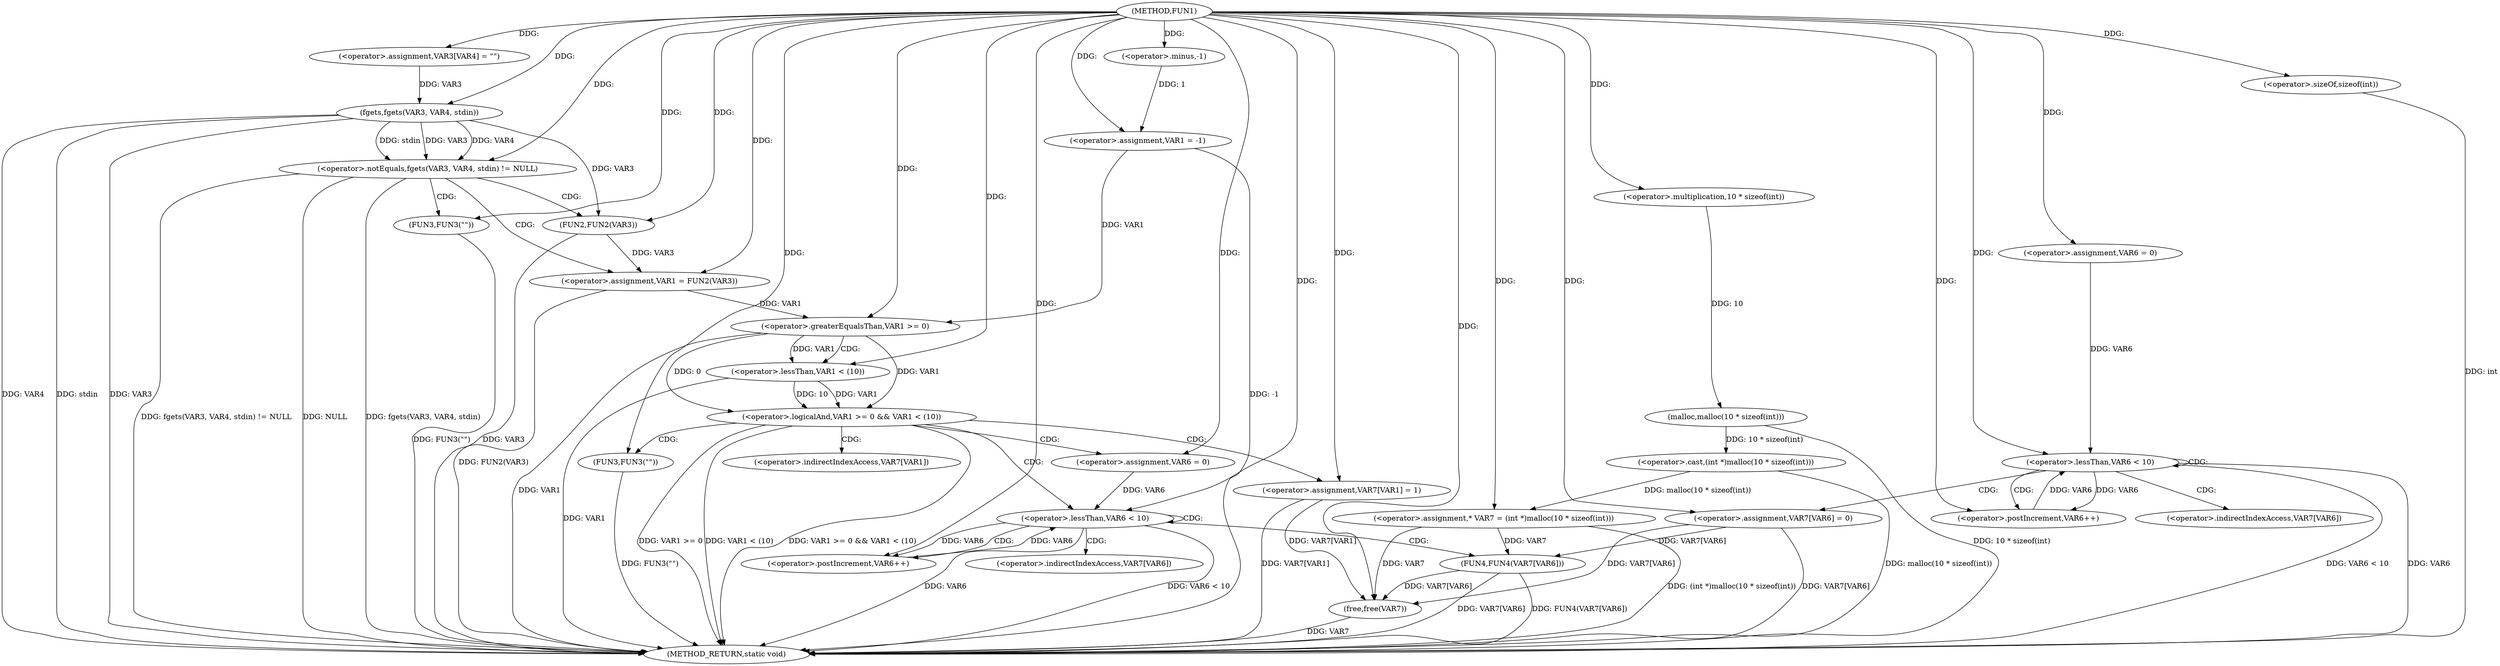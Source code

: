digraph FUN1 {  
"1000100" [label = "(METHOD,FUN1)" ]
"1000193" [label = "(METHOD_RETURN,static void)" ]
"1000103" [label = "(<operator>.assignment,VAR1 = -1)" ]
"1000105" [label = "(<operator>.minus,-1)" ]
"1000111" [label = "(<operator>.assignment,VAR3[VAR4] = \"\")" ]
"1000115" [label = "(<operator>.notEquals,fgets(VAR3, VAR4, stdin) != NULL)" ]
"1000116" [label = "(fgets,fgets(VAR3, VAR4, stdin))" ]
"1000122" [label = "(<operator>.assignment,VAR1 = FUN2(VAR3))" ]
"1000124" [label = "(FUN2,FUN2(VAR3))" ]
"1000128" [label = "(FUN3,FUN3(\"\"))" ]
"1000135" [label = "(<operator>.assignment,* VAR7 = (int *)malloc(10 * sizeof(int)))" ]
"1000137" [label = "(<operator>.cast,(int *)malloc(10 * sizeof(int)))" ]
"1000139" [label = "(malloc,malloc(10 * sizeof(int)))" ]
"1000140" [label = "(<operator>.multiplication,10 * sizeof(int))" ]
"1000142" [label = "(<operator>.sizeOf,sizeof(int))" ]
"1000145" [label = "(<operator>.assignment,VAR6 = 0)" ]
"1000148" [label = "(<operator>.lessThan,VAR6 < 10)" ]
"1000151" [label = "(<operator>.postIncrement,VAR6++)" ]
"1000154" [label = "(<operator>.assignment,VAR7[VAR6] = 0)" ]
"1000160" [label = "(<operator>.logicalAnd,VAR1 >= 0 && VAR1 < (10))" ]
"1000161" [label = "(<operator>.greaterEqualsThan,VAR1 >= 0)" ]
"1000164" [label = "(<operator>.lessThan,VAR1 < (10))" ]
"1000168" [label = "(<operator>.assignment,VAR7[VAR1] = 1)" ]
"1000174" [label = "(<operator>.assignment,VAR6 = 0)" ]
"1000177" [label = "(<operator>.lessThan,VAR6 < 10)" ]
"1000180" [label = "(<operator>.postIncrement,VAR6++)" ]
"1000183" [label = "(FUN4,FUN4(VAR7[VAR6]))" ]
"1000189" [label = "(FUN3,FUN3(\"\"))" ]
"1000191" [label = "(free,free(VAR7))" ]
"1000155" [label = "(<operator>.indirectIndexAccess,VAR7[VAR6])" ]
"1000169" [label = "(<operator>.indirectIndexAccess,VAR7[VAR1])" ]
"1000184" [label = "(<operator>.indirectIndexAccess,VAR7[VAR6])" ]
  "1000124" -> "1000193"  [ label = "DDG: VAR3"] 
  "1000168" -> "1000193"  [ label = "DDG: VAR7[VAR1]"] 
  "1000103" -> "1000193"  [ label = "DDG: -1"] 
  "1000137" -> "1000193"  [ label = "DDG: malloc(10 * sizeof(int))"] 
  "1000116" -> "1000193"  [ label = "DDG: VAR4"] 
  "1000177" -> "1000193"  [ label = "DDG: VAR6 < 10"] 
  "1000128" -> "1000193"  [ label = "DDG: FUN3(\"\")"] 
  "1000116" -> "1000193"  [ label = "DDG: stdin"] 
  "1000161" -> "1000193"  [ label = "DDG: VAR1"] 
  "1000177" -> "1000193"  [ label = "DDG: VAR6"] 
  "1000116" -> "1000193"  [ label = "DDG: VAR3"] 
  "1000160" -> "1000193"  [ label = "DDG: VAR1 < (10)"] 
  "1000160" -> "1000193"  [ label = "DDG: VAR1 >= 0 && VAR1 < (10)"] 
  "1000189" -> "1000193"  [ label = "DDG: FUN3(\"\")"] 
  "1000139" -> "1000193"  [ label = "DDG: 10 * sizeof(int)"] 
  "1000183" -> "1000193"  [ label = "DDG: VAR7[VAR6]"] 
  "1000154" -> "1000193"  [ label = "DDG: VAR7[VAR6]"] 
  "1000115" -> "1000193"  [ label = "DDG: fgets(VAR3, VAR4, stdin) != NULL"] 
  "1000148" -> "1000193"  [ label = "DDG: VAR6"] 
  "1000148" -> "1000193"  [ label = "DDG: VAR6 < 10"] 
  "1000115" -> "1000193"  [ label = "DDG: NULL"] 
  "1000142" -> "1000193"  [ label = "DDG: int"] 
  "1000115" -> "1000193"  [ label = "DDG: fgets(VAR3, VAR4, stdin)"] 
  "1000183" -> "1000193"  [ label = "DDG: FUN4(VAR7[VAR6])"] 
  "1000191" -> "1000193"  [ label = "DDG: VAR7"] 
  "1000160" -> "1000193"  [ label = "DDG: VAR1 >= 0"] 
  "1000135" -> "1000193"  [ label = "DDG: (int *)malloc(10 * sizeof(int))"] 
  "1000122" -> "1000193"  [ label = "DDG: FUN2(VAR3)"] 
  "1000164" -> "1000193"  [ label = "DDG: VAR1"] 
  "1000105" -> "1000103"  [ label = "DDG: 1"] 
  "1000100" -> "1000103"  [ label = "DDG: "] 
  "1000100" -> "1000105"  [ label = "DDG: "] 
  "1000100" -> "1000111"  [ label = "DDG: "] 
  "1000116" -> "1000115"  [ label = "DDG: VAR3"] 
  "1000116" -> "1000115"  [ label = "DDG: VAR4"] 
  "1000116" -> "1000115"  [ label = "DDG: stdin"] 
  "1000111" -> "1000116"  [ label = "DDG: VAR3"] 
  "1000100" -> "1000116"  [ label = "DDG: "] 
  "1000100" -> "1000115"  [ label = "DDG: "] 
  "1000124" -> "1000122"  [ label = "DDG: VAR3"] 
  "1000100" -> "1000122"  [ label = "DDG: "] 
  "1000116" -> "1000124"  [ label = "DDG: VAR3"] 
  "1000100" -> "1000124"  [ label = "DDG: "] 
  "1000100" -> "1000128"  [ label = "DDG: "] 
  "1000137" -> "1000135"  [ label = "DDG: malloc(10 * sizeof(int))"] 
  "1000100" -> "1000135"  [ label = "DDG: "] 
  "1000139" -> "1000137"  [ label = "DDG: 10 * sizeof(int)"] 
  "1000140" -> "1000139"  [ label = "DDG: 10"] 
  "1000100" -> "1000140"  [ label = "DDG: "] 
  "1000100" -> "1000142"  [ label = "DDG: "] 
  "1000100" -> "1000145"  [ label = "DDG: "] 
  "1000151" -> "1000148"  [ label = "DDG: VAR6"] 
  "1000145" -> "1000148"  [ label = "DDG: VAR6"] 
  "1000100" -> "1000148"  [ label = "DDG: "] 
  "1000148" -> "1000151"  [ label = "DDG: VAR6"] 
  "1000100" -> "1000151"  [ label = "DDG: "] 
  "1000100" -> "1000154"  [ label = "DDG: "] 
  "1000161" -> "1000160"  [ label = "DDG: VAR1"] 
  "1000161" -> "1000160"  [ label = "DDG: 0"] 
  "1000103" -> "1000161"  [ label = "DDG: VAR1"] 
  "1000122" -> "1000161"  [ label = "DDG: VAR1"] 
  "1000100" -> "1000161"  [ label = "DDG: "] 
  "1000164" -> "1000160"  [ label = "DDG: VAR1"] 
  "1000164" -> "1000160"  [ label = "DDG: 10"] 
  "1000161" -> "1000164"  [ label = "DDG: VAR1"] 
  "1000100" -> "1000164"  [ label = "DDG: "] 
  "1000100" -> "1000168"  [ label = "DDG: "] 
  "1000100" -> "1000174"  [ label = "DDG: "] 
  "1000180" -> "1000177"  [ label = "DDG: VAR6"] 
  "1000174" -> "1000177"  [ label = "DDG: VAR6"] 
  "1000100" -> "1000177"  [ label = "DDG: "] 
  "1000177" -> "1000180"  [ label = "DDG: VAR6"] 
  "1000100" -> "1000180"  [ label = "DDG: "] 
  "1000154" -> "1000183"  [ label = "DDG: VAR7[VAR6]"] 
  "1000135" -> "1000183"  [ label = "DDG: VAR7"] 
  "1000100" -> "1000189"  [ label = "DDG: "] 
  "1000168" -> "1000191"  [ label = "DDG: VAR7[VAR1]"] 
  "1000183" -> "1000191"  [ label = "DDG: VAR7[VAR6]"] 
  "1000154" -> "1000191"  [ label = "DDG: VAR7[VAR6]"] 
  "1000135" -> "1000191"  [ label = "DDG: VAR7"] 
  "1000100" -> "1000191"  [ label = "DDG: "] 
  "1000115" -> "1000128"  [ label = "CDG: "] 
  "1000115" -> "1000124"  [ label = "CDG: "] 
  "1000115" -> "1000122"  [ label = "CDG: "] 
  "1000148" -> "1000155"  [ label = "CDG: "] 
  "1000148" -> "1000154"  [ label = "CDG: "] 
  "1000148" -> "1000151"  [ label = "CDG: "] 
  "1000148" -> "1000148"  [ label = "CDG: "] 
  "1000160" -> "1000168"  [ label = "CDG: "] 
  "1000160" -> "1000174"  [ label = "CDG: "] 
  "1000160" -> "1000177"  [ label = "CDG: "] 
  "1000160" -> "1000189"  [ label = "CDG: "] 
  "1000160" -> "1000169"  [ label = "CDG: "] 
  "1000161" -> "1000164"  [ label = "CDG: "] 
  "1000177" -> "1000184"  [ label = "CDG: "] 
  "1000177" -> "1000180"  [ label = "CDG: "] 
  "1000177" -> "1000177"  [ label = "CDG: "] 
  "1000177" -> "1000183"  [ label = "CDG: "] 
}
